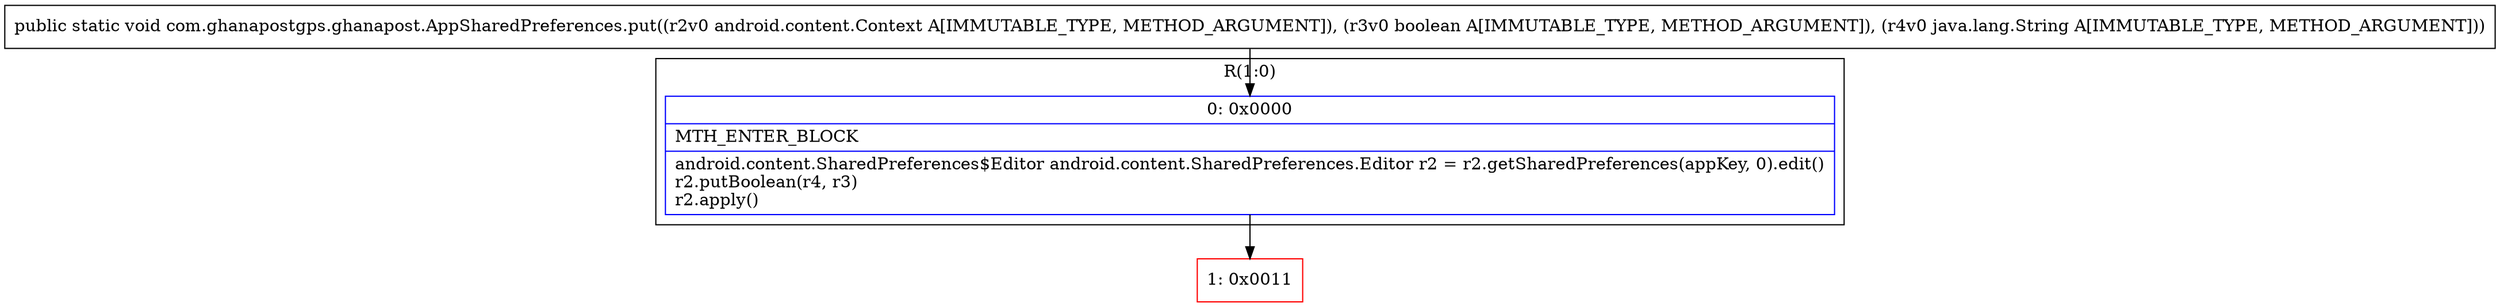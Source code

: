 digraph "CFG forcom.ghanapostgps.ghanapost.AppSharedPreferences.put(Landroid\/content\/Context;ZLjava\/lang\/String;)V" {
subgraph cluster_Region_1457502256 {
label = "R(1:0)";
node [shape=record,color=blue];
Node_0 [shape=record,label="{0\:\ 0x0000|MTH_ENTER_BLOCK\l|android.content.SharedPreferences$Editor android.content.SharedPreferences.Editor r2 = r2.getSharedPreferences(appKey, 0).edit()\lr2.putBoolean(r4, r3)\lr2.apply()\l}"];
}
Node_1 [shape=record,color=red,label="{1\:\ 0x0011}"];
MethodNode[shape=record,label="{public static void com.ghanapostgps.ghanapost.AppSharedPreferences.put((r2v0 android.content.Context A[IMMUTABLE_TYPE, METHOD_ARGUMENT]), (r3v0 boolean A[IMMUTABLE_TYPE, METHOD_ARGUMENT]), (r4v0 java.lang.String A[IMMUTABLE_TYPE, METHOD_ARGUMENT])) }"];
MethodNode -> Node_0;
Node_0 -> Node_1;
}

